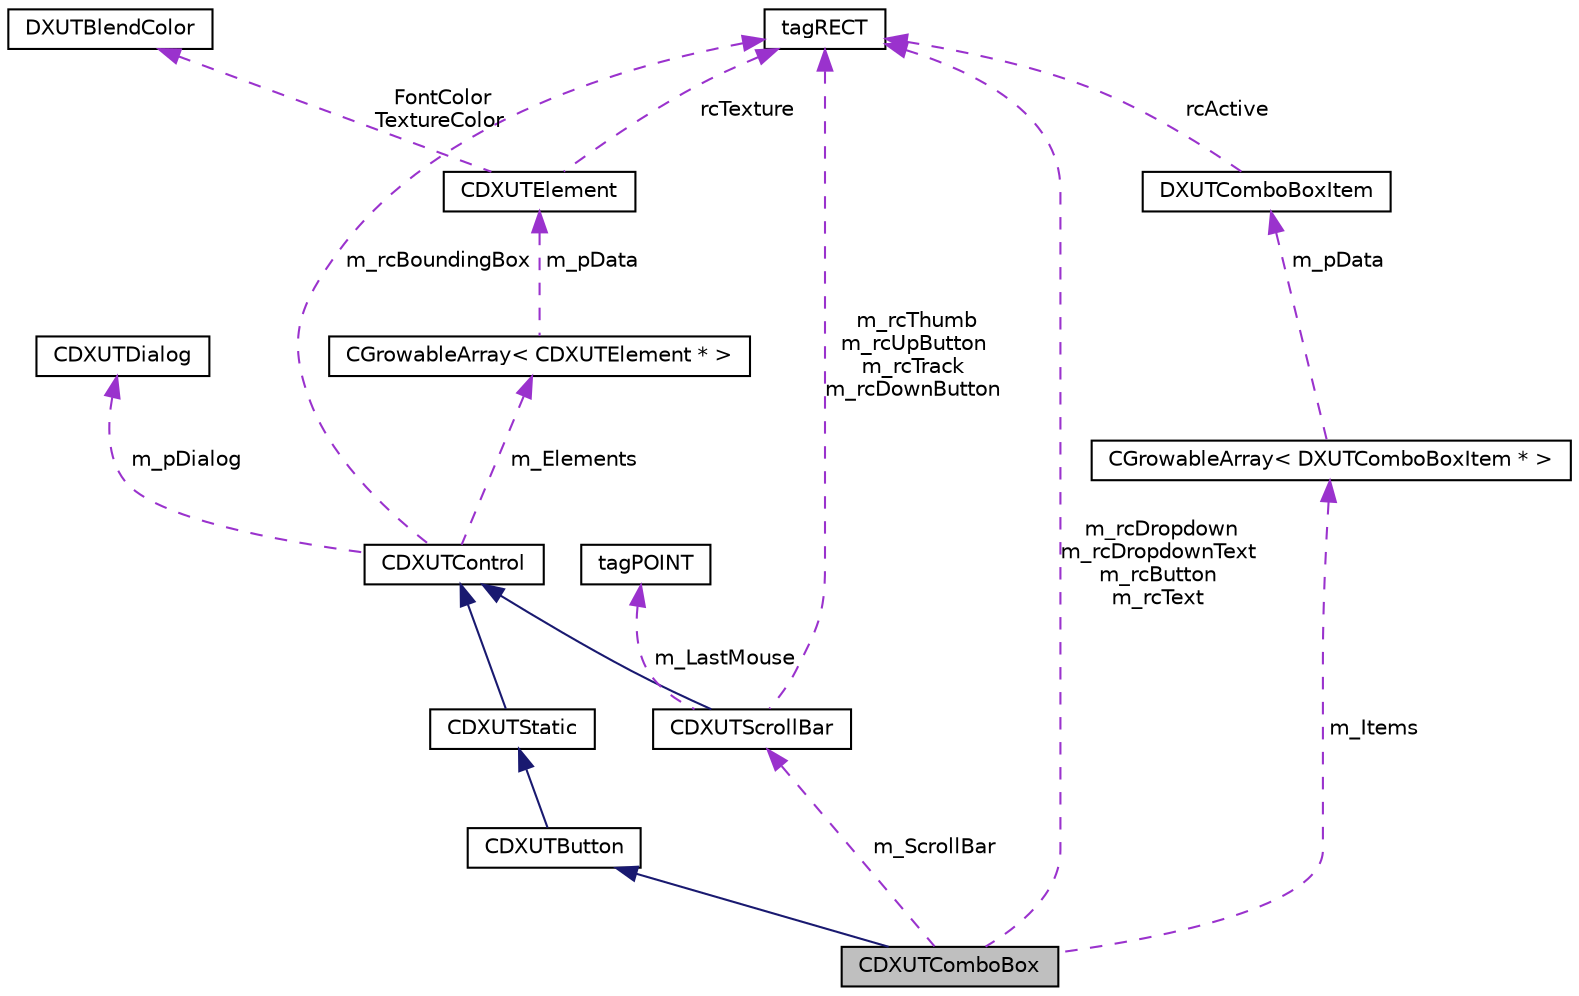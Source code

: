 digraph G
{
  edge [fontname="Helvetica",fontsize="10",labelfontname="Helvetica",labelfontsize="10"];
  node [fontname="Helvetica",fontsize="10",shape=record];
  Node1 [label="CDXUTComboBox",height=0.2,width=0.4,color="black", fillcolor="grey75", style="filled" fontcolor="black"];
  Node2 -> Node1 [dir="back",color="midnightblue",fontsize="10",style="solid",fontname="Helvetica"];
  Node2 [label="CDXUTButton",height=0.2,width=0.4,color="black", fillcolor="white", style="filled",URL="$class_c_d_x_u_t_button.html"];
  Node3 -> Node2 [dir="back",color="midnightblue",fontsize="10",style="solid",fontname="Helvetica"];
  Node3 [label="CDXUTStatic",height=0.2,width=0.4,color="black", fillcolor="white", style="filled",URL="$class_c_d_x_u_t_static.html"];
  Node4 -> Node3 [dir="back",color="midnightblue",fontsize="10",style="solid",fontname="Helvetica"];
  Node4 [label="CDXUTControl",height=0.2,width=0.4,color="black", fillcolor="white", style="filled",URL="$class_c_d_x_u_t_control.html"];
  Node5 -> Node4 [dir="back",color="darkorchid3",fontsize="10",style="dashed",label=" m_rcBoundingBox" ,fontname="Helvetica"];
  Node5 [label="tagRECT",height=0.2,width=0.4,color="black", fillcolor="white", style="filled",URL="$structtag_r_e_c_t.html"];
  Node6 -> Node4 [dir="back",color="darkorchid3",fontsize="10",style="dashed",label=" m_Elements" ,fontname="Helvetica"];
  Node6 [label="CGrowableArray\< CDXUTElement * \>",height=0.2,width=0.4,color="black", fillcolor="white", style="filled",URL="$class_c_growable_array.html"];
  Node7 -> Node6 [dir="back",color="darkorchid3",fontsize="10",style="dashed",label=" m_pData" ,fontname="Helvetica"];
  Node7 [label="CDXUTElement",height=0.2,width=0.4,color="black", fillcolor="white", style="filled",URL="$class_c_d_x_u_t_element.html"];
  Node5 -> Node7 [dir="back",color="darkorchid3",fontsize="10",style="dashed",label=" rcTexture" ,fontname="Helvetica"];
  Node8 -> Node7 [dir="back",color="darkorchid3",fontsize="10",style="dashed",label=" FontColor\nTextureColor" ,fontname="Helvetica"];
  Node8 [label="DXUTBlendColor",height=0.2,width=0.4,color="black", fillcolor="white", style="filled",URL="$struct_d_x_u_t_blend_color.html"];
  Node9 -> Node4 [dir="back",color="darkorchid3",fontsize="10",style="dashed",label=" m_pDialog" ,fontname="Helvetica"];
  Node9 [label="CDXUTDialog",height=0.2,width=0.4,color="black", fillcolor="white", style="filled",URL="$class_c_d_x_u_t_dialog.html"];
  Node5 -> Node1 [dir="back",color="darkorchid3",fontsize="10",style="dashed",label=" m_rcDropdown\nm_rcDropdownText\nm_rcButton\nm_rcText" ,fontname="Helvetica"];
  Node10 -> Node1 [dir="back",color="darkorchid3",fontsize="10",style="dashed",label=" m_Items" ,fontname="Helvetica"];
  Node10 [label="CGrowableArray\< DXUTComboBoxItem * \>",height=0.2,width=0.4,color="black", fillcolor="white", style="filled",URL="$class_c_growable_array.html"];
  Node11 -> Node10 [dir="back",color="darkorchid3",fontsize="10",style="dashed",label=" m_pData" ,fontname="Helvetica"];
  Node11 [label="DXUTComboBoxItem",height=0.2,width=0.4,color="black", fillcolor="white", style="filled",URL="$struct_d_x_u_t_combo_box_item.html"];
  Node5 -> Node11 [dir="back",color="darkorchid3",fontsize="10",style="dashed",label=" rcActive" ,fontname="Helvetica"];
  Node12 -> Node1 [dir="back",color="darkorchid3",fontsize="10",style="dashed",label=" m_ScrollBar" ,fontname="Helvetica"];
  Node12 [label="CDXUTScrollBar",height=0.2,width=0.4,color="black", fillcolor="white", style="filled",URL="$class_c_d_x_u_t_scroll_bar.html"];
  Node4 -> Node12 [dir="back",color="midnightblue",fontsize="10",style="solid",fontname="Helvetica"];
  Node13 -> Node12 [dir="back",color="darkorchid3",fontsize="10",style="dashed",label=" m_LastMouse" ,fontname="Helvetica"];
  Node13 [label="tagPOINT",height=0.2,width=0.4,color="black", fillcolor="white", style="filled",URL="$structtag_p_o_i_n_t.html"];
  Node5 -> Node12 [dir="back",color="darkorchid3",fontsize="10",style="dashed",label=" m_rcThumb\nm_rcUpButton\nm_rcTrack\nm_rcDownButton" ,fontname="Helvetica"];
}

